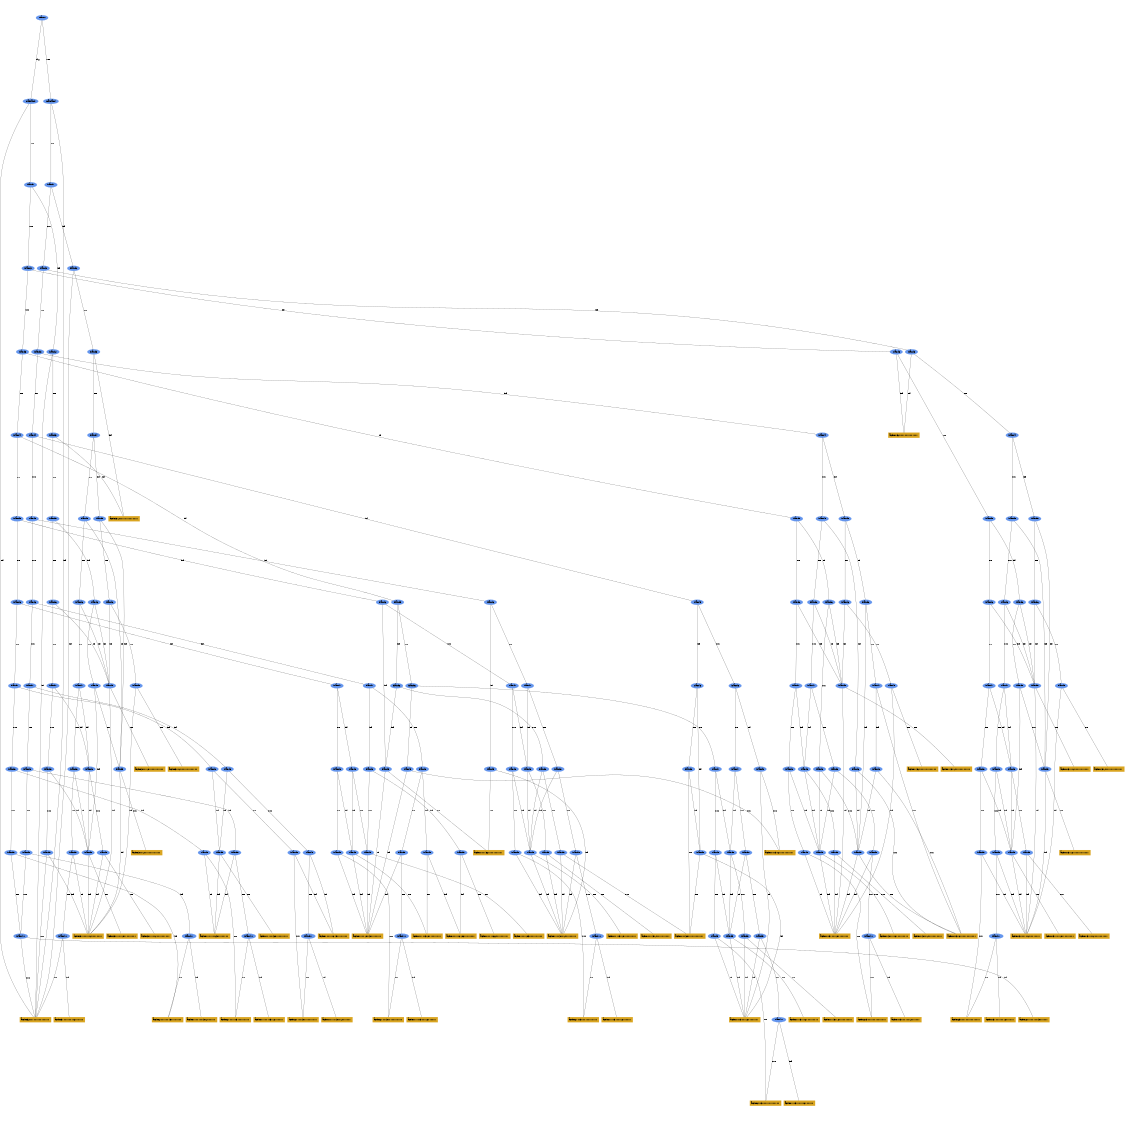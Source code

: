 digraph "DD" {
size = "7.5,10"
ratio=1.0;
center = true;
edge [dir = none];
{ rank = same; node [shape=ellipse, style=filled, color=cornflowerblue];"a0" [label="season"];}
{ rank = same; node [shape=ellipse, style=filled, color=cornflowerblue];"a1" [label="mainland"];}
{ rank = same; node [shape=ellipse, style=filled, color=cornflowerblue];"a2" [label="island1"];}
{ rank = same; node [shape=ellipse, style=filled, color=cornflowerblue];"a3" [label="island2"];}
{ rank = same; node [shape=ellipse, style=filled, color=cornflowerblue];"a4" [label="island3"];}
{ rank = same; node [shape=ellipse, style=filled, color=cornflowerblue];"a5" [label="island4"];}
{ rank = same; node [shape=ellipse, style=filled, color=cornflowerblue];"a6" [label="island5"];}
{ rank = same; node [shape=ellipse, style=filled, color=cornflowerblue];"a7" [label="island6"];}
{ rank = same; node [shape=ellipse, style=filled, color=cornflowerblue];"a8" [label="island7"];}
{ rank = same; node [shape=ellipse, style=filled, color=cornflowerblue];"a9" [label="island8"];}
{ rank = same; node [shape=ellipse, style=filled, color=cornflowerblue];"a10" [label="island9"];}
{ rank = same; node [shape=ellipse, style=filled, color=cornflowerblue];"a11" [label="island11"];}
{ rank = same; node [shape=box, style=filled, color=goldenrod];"a12" [label = "action32111111111111111 "];}
{ rank = same; node [shape=box, style=filled, color=goldenrod];"a13" [label = "action21111111113111111 "];}
{ rank = same; node [shape=box, style=filled, color=goldenrod];"a14" [label = "action21111111311111111 "];}
{ rank = same; node [shape=ellipse, style=filled, color=cornflowerblue];"a15" [label="island9"];}
{ rank = same; node [shape=box, style=filled, color=goldenrod];"a16" [label = "action21111113111111111 "];}
{ rank = same; node [shape=box, style=filled, color=goldenrod];"a17" [label = "action11111112311111111 "];}
{ rank = same; node [shape=ellipse, style=filled, color=cornflowerblue];"a18" [label="island8"];}
{ rank = same; node [shape=ellipse, style=filled, color=cornflowerblue];"a19" [label="island9"];}
{ rank = same; node [shape=box, style=filled, color=goldenrod];"a20" [label = "action21111131111111111 "];}
{ rank = same; node [shape=box, style=filled, color=goldenrod];"a21" [label = "action11111121311111111 "];}
{ rank = same; node [shape=ellipse, style=filled, color=cornflowerblue];"a22" [label="island9"];}
{ rank = same; node [shape=box, style=filled, color=goldenrod];"a23" [label = "action11111132111111111 "];}
{ rank = same; node [shape=ellipse, style=filled, color=cornflowerblue];"a24" [label="island7"];}
{ rank = same; node [shape=ellipse, style=filled, color=cornflowerblue];"a25" [label="island8"];}
{ rank = same; node [shape=ellipse, style=filled, color=cornflowerblue];"a26" [label="island9"];}
{ rank = same; node [shape=box, style=filled, color=goldenrod];"a27" [label = "action21111311111111111 "];}
{ rank = same; node [shape=box, style=filled, color=goldenrod];"a28" [label = "action11111211311111111 "];}
{ rank = same; node [shape=ellipse, style=filled, color=cornflowerblue];"a29" [label="island9"];}
{ rank = same; node [shape=box, style=filled, color=goldenrod];"a30" [label = "action11111312111111111 "];}
{ rank = same; node [shape=ellipse, style=filled, color=cornflowerblue];"a31" [label="island8"];}
{ rank = same; node [shape=ellipse, style=filled, color=cornflowerblue];"a32" [label="island9"];}
{ rank = same; node [shape=box, style=filled, color=goldenrod];"a33" [label = "action11111231111111111 "];}
{ rank = same; node [shape=ellipse, style=filled, color=cornflowerblue];"a34" [label="island6"];}
{ rank = same; node [shape=ellipse, style=filled, color=cornflowerblue];"a35" [label="island7"];}
{ rank = same; node [shape=ellipse, style=filled, color=cornflowerblue];"a36" [label="island8"];}
{ rank = same; node [shape=ellipse, style=filled, color=cornflowerblue];"a37" [label="island9"];}
{ rank = same; node [shape=box, style=filled, color=goldenrod];"a38" [label = "action21113111111111111 "];}
{ rank = same; node [shape=box, style=filled, color=goldenrod];"a39" [label = "action11113111211111111 "];}
{ rank = same; node [shape=ellipse, style=filled, color=cornflowerblue];"a40" [label="island9"];}
{ rank = same; node [shape=box, style=filled, color=goldenrod];"a41" [label = "action11113112111111111 "];}
{ rank = same; node [shape=ellipse, style=filled, color=cornflowerblue];"a42" [label="island8"];}
{ rank = same; node [shape=ellipse, style=filled, color=cornflowerblue];"a43" [label="island9"];}
{ rank = same; node [shape=box, style=filled, color=goldenrod];"a44" [label = "action11113121111111111 "];}
{ rank = same; node [shape=ellipse, style=filled, color=cornflowerblue];"a45" [label="island9"];}
{ rank = same; node [shape=box, style=filled, color=goldenrod];"a46" [label = "action11113211111111111 "];}
{ rank = same; node [shape=ellipse, style=filled, color=cornflowerblue];"a47" [label="island5"];}
{ rank = same; node [shape=ellipse, style=filled, color=cornflowerblue];"a48" [label="island6"];}
{ rank = same; node [shape=ellipse, style=filled, color=cornflowerblue];"a49" [label="island7"];}
{ rank = same; node [shape=ellipse, style=filled, color=cornflowerblue];"a50" [label="island8"];}
{ rank = same; node [shape=ellipse, style=filled, color=cornflowerblue];"a51" [label="island9"];}
{ rank = same; node [shape=box, style=filled, color=goldenrod];"a52" [label = "action21131111111111111 "];}
{ rank = same; node [shape=box, style=filled, color=goldenrod];"a53" [label = "action11131111211111111 "];}
{ rank = same; node [shape=ellipse, style=filled, color=cornflowerblue];"a54" [label="island9"];}
{ rank = same; node [shape=box, style=filled, color=goldenrod];"a55" [label = "action11131112111111111 "];}
{ rank = same; node [shape=ellipse, style=filled, color=cornflowerblue];"a56" [label="island8"];}
{ rank = same; node [shape=ellipse, style=filled, color=cornflowerblue];"a57" [label="island9"];}
{ rank = same; node [shape=box, style=filled, color=goldenrod];"a58" [label = "action11131121111111111 "];}
{ rank = same; node [shape=ellipse, style=filled, color=cornflowerblue];"a59" [label="island9"];}
{ rank = same; node [shape=box, style=filled, color=goldenrod];"a60" [label = "action11131211111111111 "];}
{ rank = same; node [shape=ellipse, style=filled, color=cornflowerblue];"a61" [label="island6"];}
{ rank = same; node [shape=ellipse, style=filled, color=cornflowerblue];"a62" [label="island8"];}
{ rank = same; node [shape=ellipse, style=filled, color=cornflowerblue];"a63" [label="island9"];}
{ rank = same; node [shape=box, style=filled, color=goldenrod];"a64" [label = "action11132111111111111 "];}
{ rank = same; node [shape=ellipse, style=filled, color=cornflowerblue];"a65" [label="island5"];}
{ rank = same; node [shape=ellipse, style=filled, color=cornflowerblue];"a66" [label="island6"];}
{ rank = same; node [shape=ellipse, style=filled, color=cornflowerblue];"a67" [label="island7"];}
{ rank = same; node [shape=ellipse, style=filled, color=cornflowerblue];"a68" [label="island8"];}
{ rank = same; node [shape=ellipse, style=filled, color=cornflowerblue];"a69" [label="island9"];}
{ rank = same; node [shape=box, style=filled, color=goldenrod];"a70" [label = "action21311111111111111 "];}
{ rank = same; node [shape=box, style=filled, color=goldenrod];"a71" [label = "action11311111211111111 "];}
{ rank = same; node [shape=ellipse, style=filled, color=cornflowerblue];"a72" [label="island9"];}
{ rank = same; node [shape=box, style=filled, color=goldenrod];"a73" [label = "action11311112111111111 "];}
{ rank = same; node [shape=ellipse, style=filled, color=cornflowerblue];"a74" [label="island8"];}
{ rank = same; node [shape=ellipse, style=filled, color=cornflowerblue];"a75" [label="island9"];}
{ rank = same; node [shape=box, style=filled, color=goldenrod];"a76" [label = "action11311121111111111 "];}
{ rank = same; node [shape=ellipse, style=filled, color=cornflowerblue];"a77" [label="island9"];}
{ rank = same; node [shape=box, style=filled, color=goldenrod];"a78" [label = "action11311211111111111 "];}
{ rank = same; node [shape=ellipse, style=filled, color=cornflowerblue];"a79" [label="island6"];}
{ rank = same; node [shape=ellipse, style=filled, color=cornflowerblue];"a80" [label="island8"];}
{ rank = same; node [shape=ellipse, style=filled, color=cornflowerblue];"a81" [label="island9"];}
{ rank = same; node [shape=box, style=filled, color=goldenrod];"a82" [label = "action11312111111111111 "];}
{ rank = same; node [shape=ellipse, style=filled, color=cornflowerblue];"a83" [label="island3"];}
{ rank = same; node [shape=ellipse, style=filled, color=cornflowerblue];"a84" [label="island5"];}
{ rank = same; node [shape=ellipse, style=filled, color=cornflowerblue];"a85" [label="island6"];}
{ rank = same; node [shape=ellipse, style=filled, color=cornflowerblue];"a86" [label="island7"];}
{ rank = same; node [shape=ellipse, style=filled, color=cornflowerblue];"a87" [label="island8"];}
{ rank = same; node [shape=ellipse, style=filled, color=cornflowerblue];"a88" [label="island9"];}
{ rank = same; node [shape=box, style=filled, color=goldenrod];"a89" [label = "action23111111111111111 "];}
{ rank = same; node [shape=box, style=filled, color=goldenrod];"a90" [label = "action13111111211111111 "];}
{ rank = same; node [shape=ellipse, style=filled, color=cornflowerblue];"a91" [label="island9"];}
{ rank = same; node [shape=box, style=filled, color=goldenrod];"a92" [label = "action13111112111111111 "];}
{ rank = same; node [shape=ellipse, style=filled, color=cornflowerblue];"a93" [label="island8"];}
{ rank = same; node [shape=ellipse, style=filled, color=cornflowerblue];"a94" [label="island9"];}
{ rank = same; node [shape=box, style=filled, color=goldenrod];"a95" [label = "action13111121111111111 "];}
{ rank = same; node [shape=ellipse, style=filled, color=cornflowerblue];"a96" [label="island9"];}
{ rank = same; node [shape=box, style=filled, color=goldenrod];"a97" [label = "action13111211111111111 "];}
{ rank = same; node [shape=ellipse, style=filled, color=cornflowerblue];"a98" [label="island6"];}
{ rank = same; node [shape=ellipse, style=filled, color=cornflowerblue];"a99" [label="island8"];}
{ rank = same; node [shape=ellipse, style=filled, color=cornflowerblue];"a100" [label="island9"];}
{ rank = same; node [shape=box, style=filled, color=goldenrod];"a101" [label = "action13112111111111111 "];}
{ rank = same; node [shape=box, style=filled, color=goldenrod];"a102" [label = "action13211111111111111 "];}
{ rank = same; node [shape=ellipse, style=filled, color=cornflowerblue];"a103" [label="island2"];}
{ rank = same; node [shape=ellipse, style=filled, color=cornflowerblue];"a104" [label="island3"];}
{ rank = same; node [shape=ellipse, style=filled, color=cornflowerblue];"a105" [label="island5"];}
{ rank = same; node [shape=ellipse, style=filled, color=cornflowerblue];"a106" [label="island6"];}
{ rank = same; node [shape=ellipse, style=filled, color=cornflowerblue];"a107" [label="island7"];}
{ rank = same; node [shape=ellipse, style=filled, color=cornflowerblue];"a108" [label="island8"];}
{ rank = same; node [shape=ellipse, style=filled, color=cornflowerblue];"a109" [label="island9"];}
{ rank = same; node [shape=box, style=filled, color=goldenrod];"a110" [label = "action31111111211111111 "];}
{ rank = same; node [shape=ellipse, style=filled, color=cornflowerblue];"a111" [label="island9"];}
{ rank = same; node [shape=box, style=filled, color=goldenrod];"a112" [label = "action31111112111111111 "];}
{ rank = same; node [shape=ellipse, style=filled, color=cornflowerblue];"a113" [label="island8"];}
{ rank = same; node [shape=ellipse, style=filled, color=cornflowerblue];"a114" [label="island9"];}
{ rank = same; node [shape=box, style=filled, color=goldenrod];"a115" [label = "action31111121111111111 "];}
{ rank = same; node [shape=ellipse, style=filled, color=cornflowerblue];"a116" [label="island9"];}
{ rank = same; node [shape=box, style=filled, color=goldenrod];"a117" [label = "action31111211111111111 "];}
{ rank = same; node [shape=ellipse, style=filled, color=cornflowerblue];"a118" [label="island6"];}
{ rank = same; node [shape=ellipse, style=filled, color=cornflowerblue];"a119" [label="island8"];}
{ rank = same; node [shape=ellipse, style=filled, color=cornflowerblue];"a120" [label="island9"];}
{ rank = same; node [shape=box, style=filled, color=goldenrod];"a121" [label = "action31112111111111111 "];}
{ rank = same; node [shape=box, style=filled, color=goldenrod];"a122" [label = "action31211111111111111 "];}
{ rank = same; node [shape=ellipse, style=filled, color=cornflowerblue];"a123" [label="mainland"];}
{ rank = same; node [shape=ellipse, style=filled, color=cornflowerblue];"a124" [label="island1"];}
{ rank = same; node [shape=ellipse, style=filled, color=cornflowerblue];"a125" [label="island2"];}
{ rank = same; node [shape=ellipse, style=filled, color=cornflowerblue];"a126" [label="island3"];}
{ rank = same; node [shape=ellipse, style=filled, color=cornflowerblue];"a127" [label="island4"];}
{ rank = same; node [shape=ellipse, style=filled, color=cornflowerblue];"a128" [label="island5"];}
{ rank = same; node [shape=ellipse, style=filled, color=cornflowerblue];"a129" [label="island6"];}
{ rank = same; node [shape=ellipse, style=filled, color=cornflowerblue];"a130" [label="island7"];}
{ rank = same; node [shape=ellipse, style=filled, color=cornflowerblue];"a131" [label="island8"];}
{ rank = same; node [shape=ellipse, style=filled, color=cornflowerblue];"a132" [label="island9"];}
{ rank = same; node [shape=ellipse, style=filled, color=cornflowerblue];"a133" [label="island11"];}
{ rank = same; node [shape=box, style=filled, color=goldenrod];"a134" [label = "action11111111312111111 "];}
{ rank = same; node [shape=ellipse, style=filled, color=cornflowerblue];"a135" [label="island9"];}
{ rank = same; node [shape=ellipse, style=filled, color=cornflowerblue];"a136" [label="island11"];}
{ rank = same; node [shape=box, style=filled, color=goldenrod];"a137" [label = "action11111113112111111 "];}
{ rank = same; node [shape=ellipse, style=filled, color=cornflowerblue];"a138" [label="island8"];}
{ rank = same; node [shape=ellipse, style=filled, color=cornflowerblue];"a139" [label="island9"];}
{ rank = same; node [shape=ellipse, style=filled, color=cornflowerblue];"a140" [label="island11"];}
{ rank = same; node [shape=box, style=filled, color=goldenrod];"a141" [label = "action11111131112111111 "];}
{ rank = same; node [shape=ellipse, style=filled, color=cornflowerblue];"a142" [label="island7"];}
{ rank = same; node [shape=ellipse, style=filled, color=cornflowerblue];"a143" [label="island8"];}
{ rank = same; node [shape=ellipse, style=filled, color=cornflowerblue];"a144" [label="island9"];}
{ rank = same; node [shape=ellipse, style=filled, color=cornflowerblue];"a145" [label="island11"];}
{ rank = same; node [shape=box, style=filled, color=goldenrod];"a146" [label = "action11111311112111111 "];}
{ rank = same; node [shape=ellipse, style=filled, color=cornflowerblue];"a147" [label="island9"];}
{ rank = same; node [shape=box, style=filled, color=goldenrod];"a148" [label = "action11111212211111111 "];}
{ rank = same; node [shape=ellipse, style=filled, color=cornflowerblue];"a149" [label="island8"];}
{ rank = same; node [shape=ellipse, style=filled, color=cornflowerblue];"a150" [label="island9"];}
{ rank = same; node [shape=box, style=filled, color=goldenrod];"a151" [label = "action11111222111111111 "];}
{ rank = same; node [shape=ellipse, style=filled, color=cornflowerblue];"a152" [label="island6"];}
{ rank = same; node [shape=ellipse, style=filled, color=cornflowerblue];"a153" [label="island7"];}
{ rank = same; node [shape=ellipse, style=filled, color=cornflowerblue];"a154" [label="island8"];}
{ rank = same; node [shape=ellipse, style=filled, color=cornflowerblue];"a155" [label="island9"];}
{ rank = same; node [shape=ellipse, style=filled, color=cornflowerblue];"a156" [label="island11"];}
{ rank = same; node [shape=box, style=filled, color=goldenrod];"a157" [label = "action11113111112111111 "];}
{ rank = same; node [shape=ellipse, style=filled, color=cornflowerblue];"a158" [label="island9"];}
{ rank = same; node [shape=ellipse, style=filled, color=cornflowerblue];"a159" [label="island5"];}
{ rank = same; node [shape=ellipse, style=filled, color=cornflowerblue];"a160" [label="island6"];}
{ rank = same; node [shape=ellipse, style=filled, color=cornflowerblue];"a161" [label="island7"];}
{ rank = same; node [shape=ellipse, style=filled, color=cornflowerblue];"a162" [label="island8"];}
{ rank = same; node [shape=ellipse, style=filled, color=cornflowerblue];"a163" [label="island9"];}
{ rank = same; node [shape=ellipse, style=filled, color=cornflowerblue];"a164" [label="island11"];}
{ rank = same; node [shape=box, style=filled, color=goldenrod];"a165" [label = "action11131111112111111 "];}
{ rank = same; node [shape=ellipse, style=filled, color=cornflowerblue];"a166" [label="island9"];}
{ rank = same; node [shape=ellipse, style=filled, color=cornflowerblue];"a167" [label="island6"];}
{ rank = same; node [shape=ellipse, style=filled, color=cornflowerblue];"a168" [label="island8"];}
{ rank = same; node [shape=ellipse, style=filled, color=cornflowerblue];"a169" [label="island9"];}
{ rank = same; node [shape=ellipse, style=filled, color=cornflowerblue];"a170" [label="island4"];}
{ rank = same; node [shape=ellipse, style=filled, color=cornflowerblue];"a171" [label="island5"];}
{ rank = same; node [shape=ellipse, style=filled, color=cornflowerblue];"a172" [label="island6"];}
{ rank = same; node [shape=ellipse, style=filled, color=cornflowerblue];"a173" [label="island7"];}
{ rank = same; node [shape=ellipse, style=filled, color=cornflowerblue];"a174" [label="island8"];}
{ rank = same; node [shape=ellipse, style=filled, color=cornflowerblue];"a175" [label="island9"];}
{ rank = same; node [shape=ellipse, style=filled, color=cornflowerblue];"a176" [label="island11"];}
{ rank = same; node [shape=box, style=filled, color=goldenrod];"a177" [label = "action11311111112111111 "];}
{ rank = same; node [shape=ellipse, style=filled, color=cornflowerblue];"a178" [label="island6"];}
{ rank = same; node [shape=ellipse, style=filled, color=cornflowerblue];"a179" [label="island5"];}
{ rank = same; node [shape=ellipse, style=filled, color=cornflowerblue];"a180" [label="island6"];}
{ rank = same; node [shape=ellipse, style=filled, color=cornflowerblue];"a181" [label="island9"];}
{ rank = same; node [shape=box, style=filled, color=goldenrod];"a182" [label = "action11321111111111111 "];}
{ rank = same; node [shape=ellipse, style=filled, color=cornflowerblue];"a183" [label="island6"];}
{ rank = same; node [shape=ellipse, style=filled, color=cornflowerblue];"a184" [label="island7"];}
{ rank = same; node [shape=ellipse, style=filled, color=cornflowerblue];"a185" [label="island8"];}
{ rank = same; node [shape=ellipse, style=filled, color=cornflowerblue];"a186" [label="island3"];}
{ rank = same; node [shape=ellipse, style=filled, color=cornflowerblue];"a187" [label="island4"];}
{ rank = same; node [shape=ellipse, style=filled, color=cornflowerblue];"a188" [label="island5"];}
{ rank = same; node [shape=ellipse, style=filled, color=cornflowerblue];"a189" [label="island6"];}
{ rank = same; node [shape=ellipse, style=filled, color=cornflowerblue];"a190" [label="island7"];}
{ rank = same; node [shape=ellipse, style=filled, color=cornflowerblue];"a191" [label="island8"];}
{ rank = same; node [shape=ellipse, style=filled, color=cornflowerblue];"a192" [label="island9"];}
{ rank = same; node [shape=ellipse, style=filled, color=cornflowerblue];"a193" [label="island11"];}
{ rank = same; node [shape=box, style=filled, color=goldenrod];"a194" [label = "action13111111112111111 "];}
{ rank = same; node [shape=ellipse, style=filled, color=cornflowerblue];"a195" [label="island5"];}
{ rank = same; node [shape=ellipse, style=filled, color=cornflowerblue];"a196" [label="island6"];}
{ rank = same; node [shape=ellipse, style=filled, color=cornflowerblue];"a197" [label="island9"];}
{ rank = same; node [shape=box, style=filled, color=goldenrod];"a198" [label = "action13121111111111111 "];}
{ rank = same; node [shape=ellipse, style=filled, color=cornflowerblue];"a199" [label="island2"];}
{ rank = same; node [shape=ellipse, style=filled, color=cornflowerblue];"a200" [label="island3"];}
{ rank = same; node [shape=ellipse, style=filled, color=cornflowerblue];"a201" [label="island4"];}
{ rank = same; node [shape=ellipse, style=filled, color=cornflowerblue];"a202" [label="island5"];}
{ rank = same; node [shape=ellipse, style=filled, color=cornflowerblue];"a203" [label="island6"];}
{ rank = same; node [shape=ellipse, style=filled, color=cornflowerblue];"a204" [label="island7"];}
{ rank = same; node [shape=ellipse, style=filled, color=cornflowerblue];"a205" [label="island8"];}
{ rank = same; node [shape=ellipse, style=filled, color=cornflowerblue];"a206" [label="island9"];}
{ rank = same; node [shape=ellipse, style=filled, color=cornflowerblue];"a207" [label="island11"];}
{ rank = same; node [shape=box, style=filled, color=goldenrod];"a208" [label = "action31111111112111111 "];}
{ rank = same; node [shape=ellipse, style=filled, color=cornflowerblue];"a209" [label="island5"];}
{ rank = same; node [shape=ellipse, style=filled, color=cornflowerblue];"a210" [label="island6"];}
{ rank = same; node [shape=ellipse, style=filled, color=cornflowerblue];"a211" [label="island9"];}
{ rank = same; node [shape=box, style=filled, color=goldenrod];"a212" [label = "action31121111111111111 "];}
"a11" -> "a12" [label = "sus"];
"a11" -> "a13" [label = "inf"];
"a10" -> "a11" [label = "sus"];
"a10" -> "a14" [label = "inf"];
"a9" -> "a10" [label = "sus"];
"a15" -> "a16" [label = "sus"];
"a15" -> "a17" [label = "inf"];
"a9" -> "a15" [label = "inf"];
"a8" -> "a9" [label = "sus"];
"a19" -> "a20" [label = "sus"];
"a19" -> "a21" [label = "inf"];
"a18" -> "a19" [label = "sus"];
"a22" -> "a23" [label = "sus"];
"a22" -> "a17" [label = "inf"];
"a18" -> "a22" [label = "inf"];
"a8" -> "a18" [label = "inf"];
"a7" -> "a8" [label = "sus"];
"a26" -> "a27" [label = "sus"];
"a26" -> "a28" [label = "inf"];
"a25" -> "a26" [label = "sus"];
"a29" -> "a30" [label = "sus"];
"a29" -> "a28" [label = "inf"];
"a25" -> "a29" [label = "inf"];
"a24" -> "a25" [label = "sus"];
"a32" -> "a33" [label = "sus"];
"a32" -> "a28" [label = "inf"];
"a31" -> "a32" [label = "sus"];
"a31" -> "a29" [label = "inf"];
"a24" -> "a31" [label = "inf"];
"a7" -> "a24" [label = "inf"];
"a6" -> "a7" [label = "sus"];
"a37" -> "a38" [label = "sus"];
"a37" -> "a39" [label = "inf"];
"a36" -> "a37" [label = "sus"];
"a40" -> "a41" [label = "sus"];
"a40" -> "a39" [label = "inf"];
"a36" -> "a40" [label = "inf"];
"a35" -> "a36" [label = "sus"];
"a43" -> "a44" [label = "sus"];
"a43" -> "a39" [label = "inf"];
"a42" -> "a43" [label = "sus"];
"a42" -> "a40" [label = "inf"];
"a35" -> "a42" [label = "inf"];
"a34" -> "a35" [label = "sus"];
"a45" -> "a46" [label = "sus"];
"a45" -> "a28" [label = "inf"];
"a34" -> "a45" [label = "inf"];
"a6" -> "a34" [label = "inf"];
"a5" -> "a6" [label = "sus"];
"a51" -> "a52" [label = "sus"];
"a51" -> "a53" [label = "inf"];
"a50" -> "a51" [label = "sus"];
"a54" -> "a55" [label = "sus"];
"a54" -> "a53" [label = "inf"];
"a50" -> "a54" [label = "inf"];
"a49" -> "a50" [label = "sus"];
"a57" -> "a58" [label = "sus"];
"a57" -> "a53" [label = "inf"];
"a56" -> "a57" [label = "sus"];
"a56" -> "a54" [label = "inf"];
"a49" -> "a56" [label = "inf"];
"a48" -> "a49" [label = "sus"];
"a59" -> "a60" [label = "sus"];
"a59" -> "a28" [label = "inf"];
"a48" -> "a59" [label = "inf"];
"a47" -> "a48" [label = "sus"];
"a63" -> "a64" [label = "sus"];
"a63" -> "a39" [label = "inf"];
"a62" -> "a63" [label = "sus"];
"a62" -> "a40" [label = "inf"];
"a61" -> "a62" [label = "sus"];
"a61" -> "a45" [label = "inf"];
"a47" -> "a61" [label = "inf"];
"a5" -> "a47" [label = "inf"];
"a4" -> "a5" [label = "sus"];
"a69" -> "a70" [label = "sus"];
"a69" -> "a71" [label = "inf"];
"a68" -> "a69" [label = "sus"];
"a72" -> "a73" [label = "sus"];
"a72" -> "a71" [label = "inf"];
"a68" -> "a72" [label = "inf"];
"a67" -> "a68" [label = "sus"];
"a75" -> "a76" [label = "sus"];
"a75" -> "a71" [label = "inf"];
"a74" -> "a75" [label = "sus"];
"a74" -> "a72" [label = "inf"];
"a67" -> "a74" [label = "inf"];
"a66" -> "a67" [label = "sus"];
"a77" -> "a78" [label = "sus"];
"a77" -> "a71" [label = "inf"];
"a66" -> "a77" [label = "inf"];
"a65" -> "a66" [label = "sus"];
"a81" -> "a82" [label = "sus"];
"a81" -> "a71" [label = "inf"];
"a80" -> "a81" [label = "sus"];
"a80" -> "a72" [label = "inf"];
"a79" -> "a80" [label = "sus"];
"a79" -> "a77" [label = "inf"];
"a65" -> "a79" [label = "inf"];
"a4" -> "a65" [label = "inf"];
"a3" -> "a4" [label = "sus"];
"a88" -> "a89" [label = "sus"];
"a88" -> "a90" [label = "inf"];
"a87" -> "a88" [label = "sus"];
"a91" -> "a92" [label = "sus"];
"a91" -> "a90" [label = "inf"];
"a87" -> "a91" [label = "inf"];
"a86" -> "a87" [label = "sus"];
"a94" -> "a95" [label = "sus"];
"a94" -> "a90" [label = "inf"];
"a93" -> "a94" [label = "sus"];
"a93" -> "a91" [label = "inf"];
"a86" -> "a93" [label = "inf"];
"a85" -> "a86" [label = "sus"];
"a96" -> "a97" [label = "sus"];
"a96" -> "a90" [label = "inf"];
"a85" -> "a96" [label = "inf"];
"a84" -> "a85" [label = "sus"];
"a100" -> "a101" [label = "sus"];
"a100" -> "a90" [label = "inf"];
"a99" -> "a100" [label = "sus"];
"a99" -> "a91" [label = "inf"];
"a98" -> "a99" [label = "sus"];
"a98" -> "a96" [label = "inf"];
"a84" -> "a98" [label = "inf"];
"a83" -> "a84" [label = "sus"];
"a83" -> "a102" [label = "inf"];
"a3" -> "a83" [label = "inf"];
"a2" -> "a3" [label = "sus"];
"a109" -> "a12" [label = "sus"];
"a109" -> "a110" [label = "inf"];
"a108" -> "a109" [label = "sus"];
"a111" -> "a112" [label = "sus"];
"a111" -> "a110" [label = "inf"];
"a108" -> "a111" [label = "inf"];
"a107" -> "a108" [label = "sus"];
"a114" -> "a115" [label = "sus"];
"a114" -> "a110" [label = "inf"];
"a113" -> "a114" [label = "sus"];
"a113" -> "a111" [label = "inf"];
"a107" -> "a113" [label = "inf"];
"a106" -> "a107" [label = "sus"];
"a116" -> "a117" [label = "sus"];
"a116" -> "a110" [label = "inf"];
"a106" -> "a116" [label = "inf"];
"a105" -> "a106" [label = "sus"];
"a120" -> "a121" [label = "sus"];
"a120" -> "a110" [label = "inf"];
"a119" -> "a120" [label = "sus"];
"a119" -> "a111" [label = "inf"];
"a118" -> "a119" [label = "sus"];
"a118" -> "a116" [label = "inf"];
"a105" -> "a118" [label = "inf"];
"a104" -> "a105" [label = "sus"];
"a104" -> "a122" [label = "inf"];
"a103" -> "a104" [label = "sus"];
"a103" -> "a12" [label = "inf"];
"a2" -> "a103" [label = "inf"];
"a1" -> "a2" [label = "sus"];
"a1" -> "a12" [label = "inf"];
"a0" -> "a1" [label = "dry"];
"a132" -> "a11" [label = "sus"];
"a133" -> "a14" [label = "sus"];
"a133" -> "a134" [label = "inf"];
"a132" -> "a133" [label = "inf"];
"a131" -> "a132" [label = "sus"];
"a136" -> "a16" [label = "sus"];
"a136" -> "a137" [label = "inf"];
"a135" -> "a136" [label = "sus"];
"a135" -> "a17" [label = "inf"];
"a131" -> "a135" [label = "inf"];
"a130" -> "a131" [label = "sus"];
"a140" -> "a20" [label = "sus"];
"a140" -> "a141" [label = "inf"];
"a139" -> "a140" [label = "sus"];
"a139" -> "a21" [label = "inf"];
"a138" -> "a139" [label = "sus"];
"a138" -> "a22" [label = "inf"];
"a130" -> "a138" [label = "inf"];
"a129" -> "a130" [label = "sus"];
"a145" -> "a27" [label = "sus"];
"a145" -> "a146" [label = "inf"];
"a144" -> "a145" [label = "sus"];
"a144" -> "a28" [label = "inf"];
"a143" -> "a144" [label = "sus"];
"a147" -> "a30" [label = "sus"];
"a147" -> "a148" [label = "inf"];
"a143" -> "a147" [label = "inf"];
"a142" -> "a143" [label = "sus"];
"a149" -> "a32" [label = "sus"];
"a150" -> "a151" [label = "sus"];
"a150" -> "a148" [label = "inf"];
"a149" -> "a150" [label = "inf"];
"a142" -> "a149" [label = "inf"];
"a129" -> "a142" [label = "inf"];
"a128" -> "a129" [label = "sus"];
"a156" -> "a38" [label = "sus"];
"a156" -> "a157" [label = "inf"];
"a155" -> "a156" [label = "sus"];
"a155" -> "a39" [label = "inf"];
"a154" -> "a155" [label = "sus"];
"a154" -> "a40" [label = "inf"];
"a153" -> "a154" [label = "sus"];
"a153" -> "a42" [label = "inf"];
"a152" -> "a153" [label = "sus"];
"a158" -> "a46" [label = "sus"];
"a158" -> "a39" [label = "inf"];
"a152" -> "a158" [label = "inf"];
"a128" -> "a152" [label = "inf"];
"a127" -> "a128" [label = "sus"];
"a164" -> "a52" [label = "sus"];
"a164" -> "a165" [label = "inf"];
"a163" -> "a164" [label = "sus"];
"a163" -> "a53" [label = "inf"];
"a162" -> "a163" [label = "sus"];
"a162" -> "a54" [label = "inf"];
"a161" -> "a162" [label = "sus"];
"a161" -> "a56" [label = "inf"];
"a160" -> "a161" [label = "sus"];
"a166" -> "a60" [label = "sus"];
"a166" -> "a53" [label = "inf"];
"a160" -> "a166" [label = "inf"];
"a159" -> "a160" [label = "sus"];
"a168" -> "a64" [label = "sus"];
"a169" -> "a64" [label = "sus"];
"a169" -> "a53" [label = "inf"];
"a168" -> "a169" [label = "inf"];
"a167" -> "a168" [label = "sus"];
"a167" -> "a169" [label = "inf"];
"a159" -> "a167" [label = "inf"];
"a127" -> "a159" [label = "inf"];
"a126" -> "a127" [label = "sus"];
"a176" -> "a70" [label = "sus"];
"a176" -> "a177" [label = "inf"];
"a175" -> "a176" [label = "sus"];
"a175" -> "a71" [label = "inf"];
"a174" -> "a175" [label = "sus"];
"a174" -> "a72" [label = "inf"];
"a173" -> "a174" [label = "sus"];
"a173" -> "a74" [label = "inf"];
"a172" -> "a173" [label = "sus"];
"a172" -> "a77" [label = "inf"];
"a171" -> "a172" [label = "sus"];
"a178" -> "a82" [label = "sus"];
"a178" -> "a81" [label = "inf"];
"a171" -> "a178" [label = "inf"];
"a170" -> "a171" [label = "sus"];
"a181" -> "a182" [label = "sus"];
"a181" -> "a71" [label = "inf"];
"a180" -> "a181" [label = "sus"];
"a180" -> "a77" [label = "inf"];
"a179" -> "a180" [label = "sus"];
"a184" -> "a82" [label = "sus"];
"a185" -> "a82" [label = "sus"];
"a185" -> "a81" [label = "inf"];
"a184" -> "a185" [label = "inf"];
"a183" -> "a184" [label = "sus"];
"a183" -> "a81" [label = "inf"];
"a179" -> "a183" [label = "inf"];
"a170" -> "a179" [label = "inf"];
"a126" -> "a170" [label = "inf"];
"a125" -> "a126" [label = "sus"];
"a193" -> "a89" [label = "sus"];
"a193" -> "a194" [label = "inf"];
"a192" -> "a193" [label = "sus"];
"a192" -> "a90" [label = "inf"];
"a191" -> "a192" [label = "sus"];
"a191" -> "a91" [label = "inf"];
"a190" -> "a191" [label = "sus"];
"a190" -> "a93" [label = "inf"];
"a189" -> "a190" [label = "sus"];
"a189" -> "a96" [label = "inf"];
"a188" -> "a189" [label = "sus"];
"a188" -> "a100" [label = "inf"];
"a187" -> "a188" [label = "sus"];
"a197" -> "a198" [label = "sus"];
"a197" -> "a90" [label = "inf"];
"a196" -> "a197" [label = "sus"];
"a196" -> "a96" [label = "inf"];
"a195" -> "a196" [label = "sus"];
"a195" -> "a100" [label = "inf"];
"a187" -> "a195" [label = "inf"];
"a186" -> "a187" [label = "sus"];
"a186" -> "a102" [label = "inf"];
"a125" -> "a186" [label = "inf"];
"a124" -> "a125" [label = "sus"];
"a207" -> "a12" [label = "sus"];
"a207" -> "a208" [label = "inf"];
"a206" -> "a207" [label = "sus"];
"a206" -> "a110" [label = "inf"];
"a205" -> "a206" [label = "sus"];
"a205" -> "a111" [label = "inf"];
"a204" -> "a205" [label = "sus"];
"a204" -> "a113" [label = "inf"];
"a203" -> "a204" [label = "sus"];
"a203" -> "a116" [label = "inf"];
"a202" -> "a203" [label = "sus"];
"a202" -> "a120" [label = "inf"];
"a201" -> "a202" [label = "sus"];
"a211" -> "a212" [label = "sus"];
"a211" -> "a110" [label = "inf"];
"a210" -> "a211" [label = "sus"];
"a210" -> "a116" [label = "inf"];
"a209" -> "a210" [label = "sus"];
"a209" -> "a120" [label = "inf"];
"a201" -> "a209" [label = "inf"];
"a200" -> "a201" [label = "sus"];
"a200" -> "a122" [label = "inf"];
"a199" -> "a200" [label = "sus"];
"a199" -> "a12" [label = "inf"];
"a124" -> "a199" [label = "inf"];
"a123" -> "a124" [label = "sus"];
"a123" -> "a12" [label = "inf"];
"a0" -> "a123" [label = "wet"];
}
